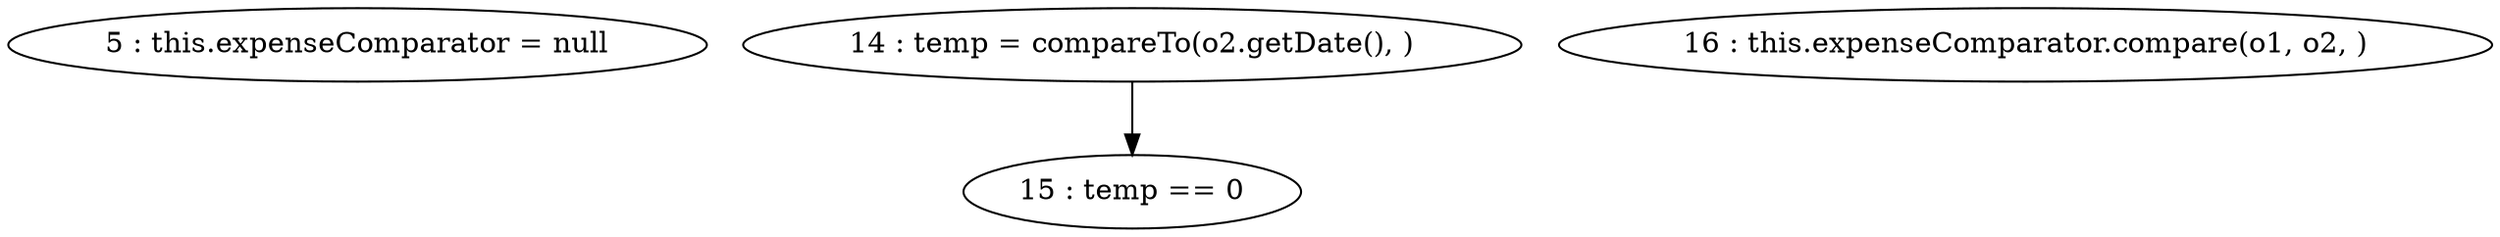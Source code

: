 digraph G {
"5 : this.expenseComparator = null"
"14 : temp = compareTo(o2.getDate(), )"
"14 : temp = compareTo(o2.getDate(), )" -> "15 : temp == 0"
"15 : temp == 0"
"16 : this.expenseComparator.compare(o1, o2, )"
}